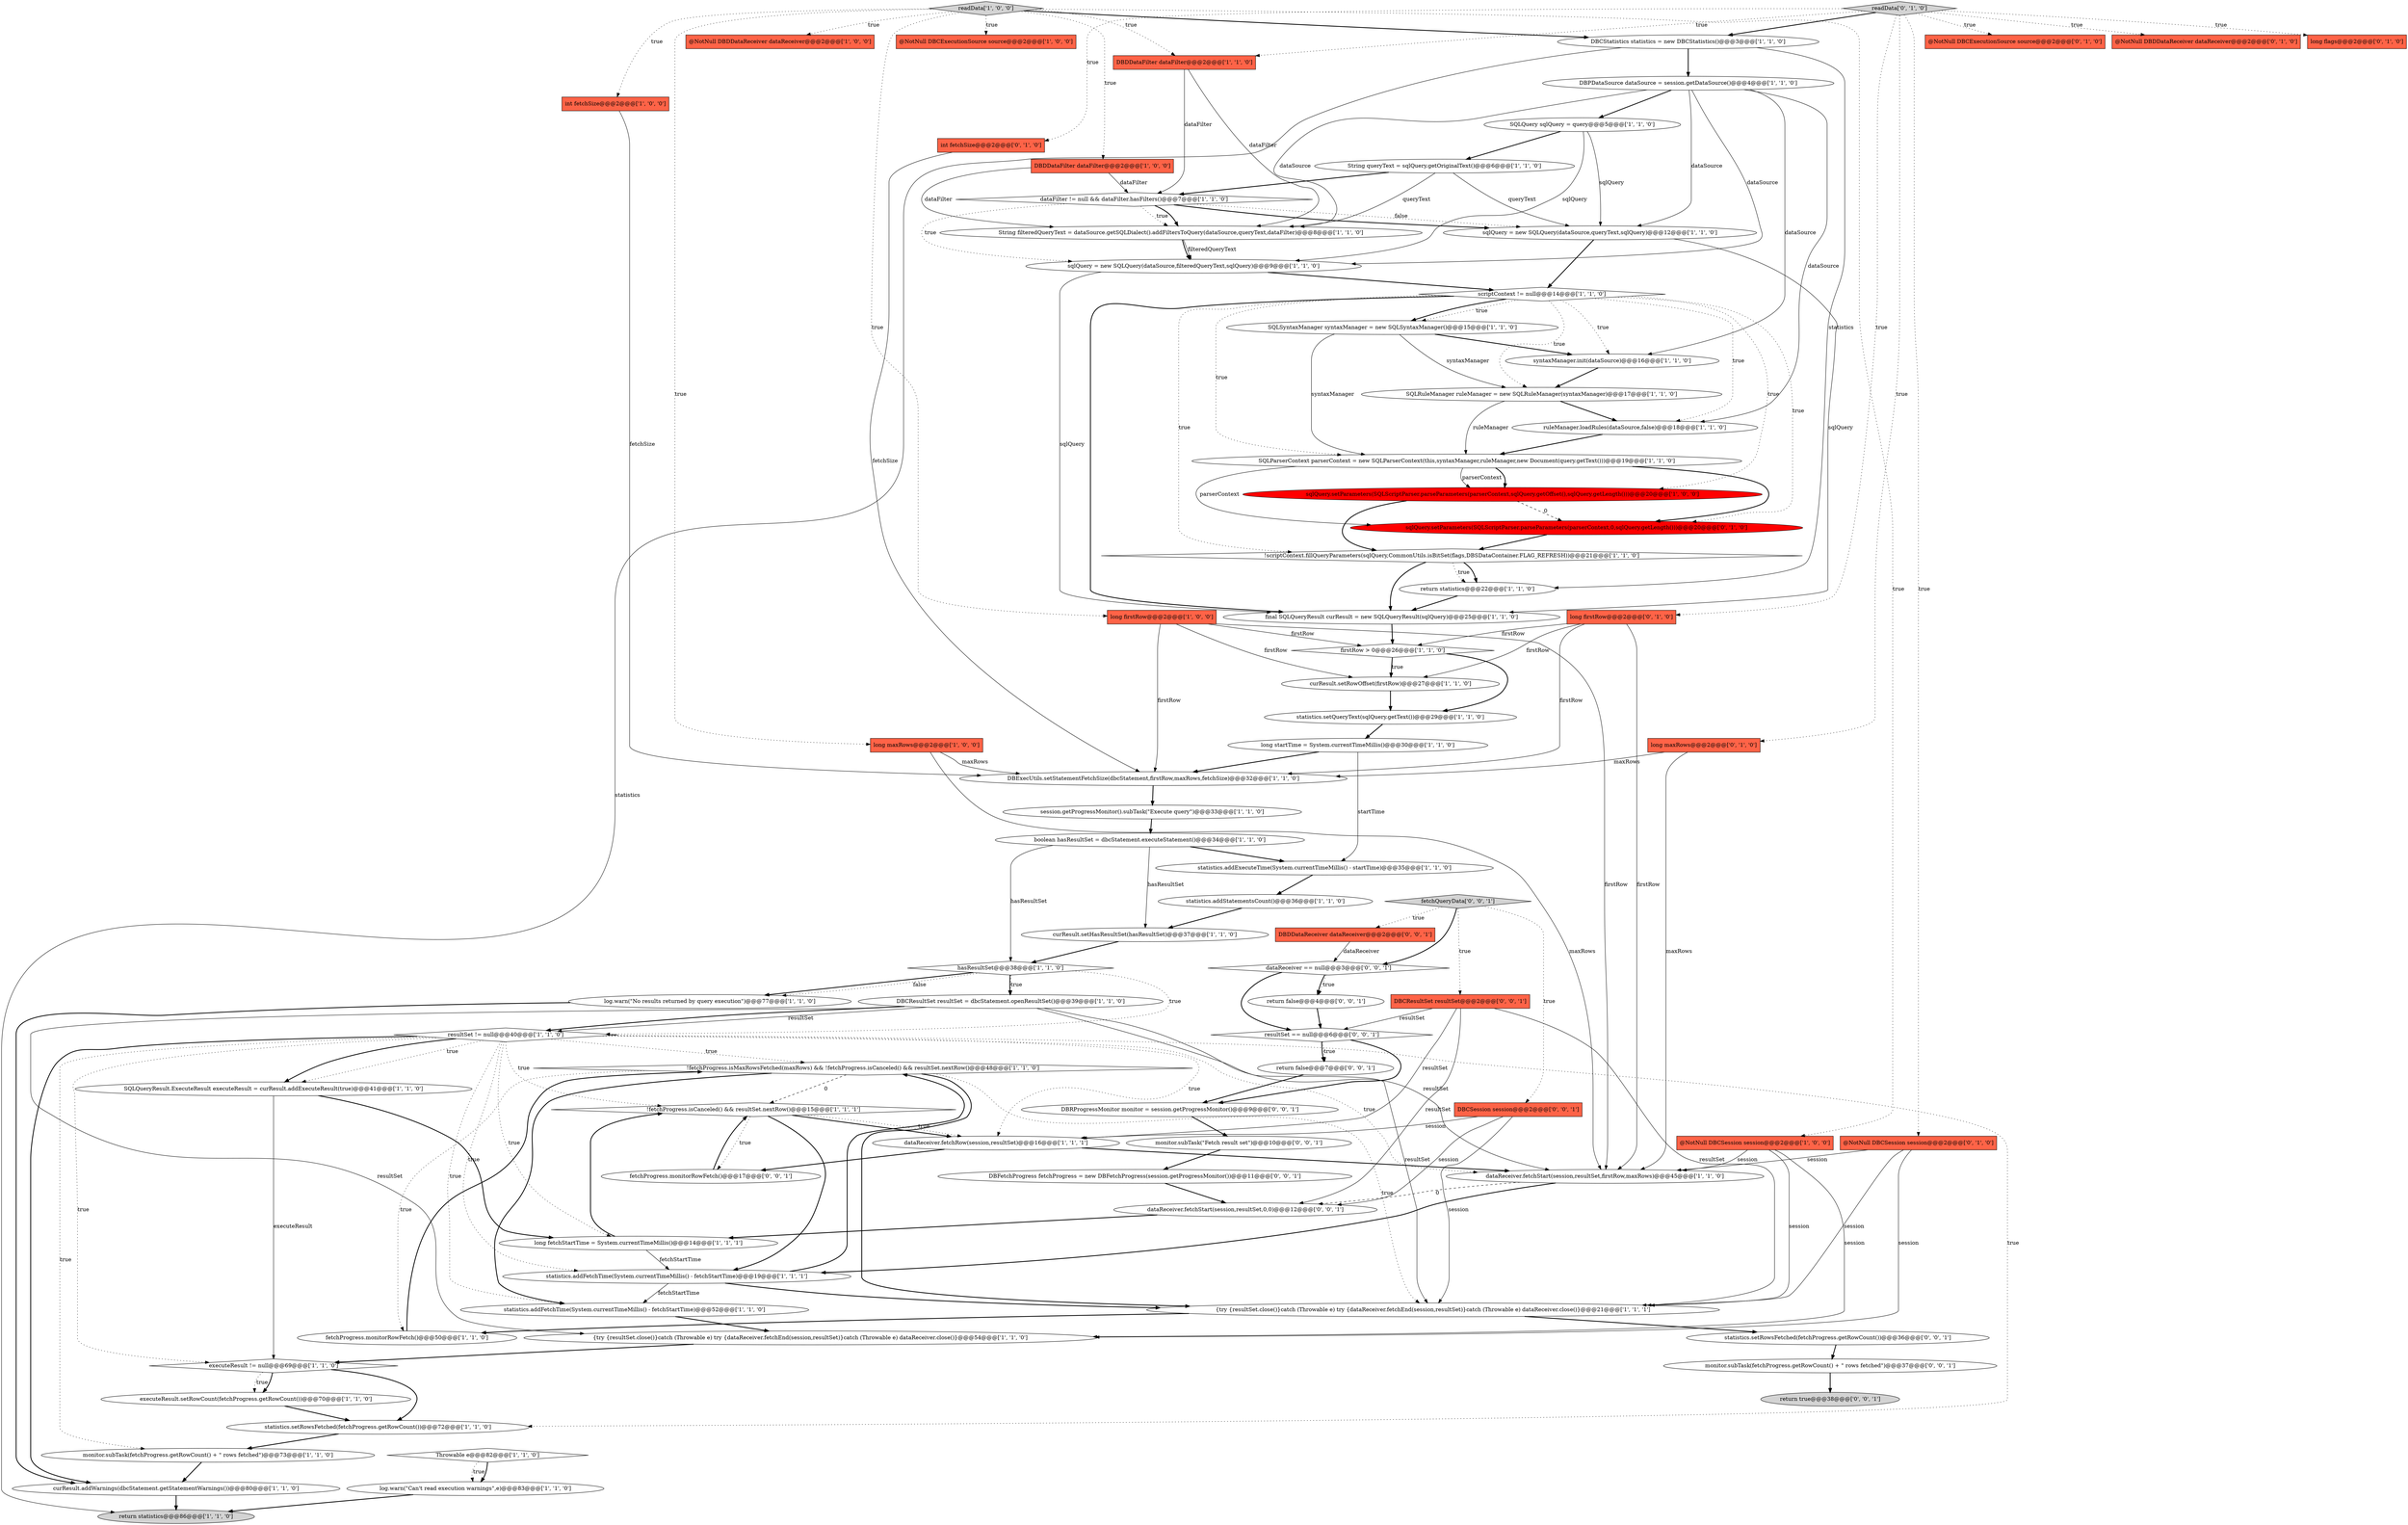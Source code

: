 digraph {
32 [style = filled, label = "DBCResultSet resultSet = dbcStatement.openResultSet()@@@39@@@['1', '1', '0']", fillcolor = white, shape = ellipse image = "AAA0AAABBB1BBB"];
14 [style = filled, label = "scriptContext != null@@@14@@@['1', '1', '0']", fillcolor = white, shape = diamond image = "AAA0AAABBB1BBB"];
66 [style = filled, label = "long maxRows@@@2@@@['0', '1', '0']", fillcolor = tomato, shape = box image = "AAA0AAABBB2BBB"];
37 [style = filled, label = "DBExecUtils.setStatementFetchSize(dbcStatement,firstRow,maxRows,fetchSize)@@@32@@@['1', '1', '0']", fillcolor = white, shape = ellipse image = "AAA0AAABBB1BBB"];
12 [style = filled, label = "curResult.setHasResultSet(hasResultSet)@@@37@@@['1', '1', '0']", fillcolor = white, shape = ellipse image = "AAA0AAABBB1BBB"];
52 [style = filled, label = "DBDDataFilter dataFilter@@@2@@@['1', '1', '0']", fillcolor = tomato, shape = box image = "AAA0AAABBB1BBB"];
46 [style = filled, label = "@NotNull DBCSession session@@@2@@@['1', '0', '0']", fillcolor = tomato, shape = box image = "AAA0AAABBB1BBB"];
29 [style = filled, label = "@NotNull DBDDataReceiver dataReceiver@@@2@@@['1', '0', '0']", fillcolor = tomato, shape = box image = "AAA0AAABBB1BBB"];
58 [style = filled, label = "fetchProgress.monitorRowFetch()@@@50@@@['1', '1', '0']", fillcolor = white, shape = ellipse image = "AAA0AAABBB1BBB"];
22 [style = filled, label = "long firstRow@@@2@@@['1', '0', '0']", fillcolor = tomato, shape = box image = "AAA0AAABBB1BBB"];
65 [style = filled, label = "long firstRow@@@2@@@['0', '1', '0']", fillcolor = tomato, shape = box image = "AAA0AAABBB2BBB"];
76 [style = filled, label = "return false@@@4@@@['0', '0', '1']", fillcolor = white, shape = ellipse image = "AAA0AAABBB3BBB"];
56 [style = filled, label = "curResult.setRowOffset(firstRow)@@@27@@@['1', '1', '0']", fillcolor = white, shape = ellipse image = "AAA0AAABBB1BBB"];
82 [style = filled, label = "DBCSession session@@@2@@@['0', '0', '1']", fillcolor = tomato, shape = box image = "AAA0AAABBB3BBB"];
81 [style = filled, label = "fetchQueryData['0', '0', '1']", fillcolor = lightgray, shape = diamond image = "AAA0AAABBB3BBB"];
73 [style = filled, label = "DBRProgressMonitor monitor = session.getProgressMonitor()@@@9@@@['0', '0', '1']", fillcolor = white, shape = ellipse image = "AAA0AAABBB3BBB"];
68 [style = filled, label = "int fetchSize@@@2@@@['0', '1', '0']", fillcolor = tomato, shape = box image = "AAA0AAABBB2BBB"];
49 [style = filled, label = "DBCStatistics statistics = new DBCStatistics()@@@3@@@['1', '1', '0']", fillcolor = white, shape = ellipse image = "AAA0AAABBB1BBB"];
4 [style = filled, label = "{try {resultSet.close()}catch (Throwable e) try {dataReceiver.fetchEnd(session,resultSet)}catch (Throwable e) dataReceiver.close()}@@@54@@@['1', '1', '0']", fillcolor = white, shape = ellipse image = "AAA0AAABBB1BBB"];
11 [style = filled, label = "SQLSyntaxManager syntaxManager = new SQLSyntaxManager()@@@15@@@['1', '1', '0']", fillcolor = white, shape = ellipse image = "AAA0AAABBB1BBB"];
59 [style = filled, label = "SQLQuery sqlQuery = query@@@5@@@['1', '1', '0']", fillcolor = white, shape = ellipse image = "AAA0AAABBB1BBB"];
75 [style = filled, label = "return true@@@38@@@['0', '0', '1']", fillcolor = lightgray, shape = ellipse image = "AAA0AAABBB3BBB"];
7 [style = filled, label = "return statistics@@@22@@@['1', '1', '0']", fillcolor = white, shape = ellipse image = "AAA0AAABBB1BBB"];
48 [style = filled, label = "!fetchProgress.isMaxRowsFetched(maxRows) && !fetchProgress.isCanceled() && resultSet.nextRow()@@@48@@@['1', '1', '0']", fillcolor = white, shape = diamond image = "AAA0AAABBB1BBB"];
17 [style = filled, label = "SQLQueryResult.ExecuteResult executeResult = curResult.addExecuteResult(true)@@@41@@@['1', '1', '0']", fillcolor = white, shape = ellipse image = "AAA0AAABBB1BBB"];
3 [style = filled, label = "sqlQuery = new SQLQuery(dataSource,queryText,sqlQuery)@@@12@@@['1', '1', '0']", fillcolor = white, shape = ellipse image = "AAA0AAABBB1BBB"];
41 [style = filled, label = "resultSet != null@@@40@@@['1', '1', '0']", fillcolor = white, shape = diamond image = "AAA0AAABBB1BBB"];
54 [style = filled, label = "monitor.subTask(fetchProgress.getRowCount() + \" rows fetched\")@@@73@@@['1', '1', '0']", fillcolor = white, shape = ellipse image = "AAA0AAABBB1BBB"];
24 [style = filled, label = "SQLParserContext parserContext = new SQLParserContext(this,syntaxManager,ruleManager,new Document(query.getText()))@@@19@@@['1', '1', '0']", fillcolor = white, shape = ellipse image = "AAA0AAABBB1BBB"];
9 [style = filled, label = "hasResultSet@@@38@@@['1', '1', '0']", fillcolor = white, shape = diamond image = "AAA0AAABBB1BBB"];
74 [style = filled, label = "fetchProgress.monitorRowFetch()@@@17@@@['0', '0', '1']", fillcolor = white, shape = ellipse image = "AAA0AAABBB3BBB"];
19 [style = filled, label = "curResult.addWarnings(dbcStatement.getStatementWarnings())@@@80@@@['1', '1', '0']", fillcolor = white, shape = ellipse image = "AAA0AAABBB1BBB"];
28 [style = filled, label = "executeResult != null@@@69@@@['1', '1', '0']", fillcolor = white, shape = diamond image = "AAA0AAABBB1BBB"];
64 [style = filled, label = "@NotNull DBCExecutionSource source@@@2@@@['0', '1', '0']", fillcolor = tomato, shape = box image = "AAA0AAABBB2BBB"];
55 [style = filled, label = "boolean hasResultSet = dbcStatement.executeStatement()@@@34@@@['1', '1', '0']", fillcolor = white, shape = ellipse image = "AAA0AAABBB1BBB"];
40 [style = filled, label = "!scriptContext.fillQueryParameters(sqlQuery,CommonUtils.isBitSet(flags,DBSDataContainer.FLAG_REFRESH))@@@21@@@['1', '1', '0']", fillcolor = white, shape = diamond image = "AAA0AAABBB1BBB"];
62 [style = filled, label = "@NotNull DBDDataReceiver dataReceiver@@@2@@@['0', '1', '0']", fillcolor = tomato, shape = box image = "AAA0AAABBB2BBB"];
83 [style = filled, label = "dataReceiver == null@@@3@@@['0', '0', '1']", fillcolor = white, shape = diamond image = "AAA0AAABBB3BBB"];
2 [style = filled, label = "{try {resultSet.close()}catch (Throwable e) try {dataReceiver.fetchEnd(session,resultSet)}catch (Throwable e) dataReceiver.close()}@@@21@@@['1', '1', '1']", fillcolor = white, shape = ellipse image = "AAA0AAABBB1BBB"];
39 [style = filled, label = "log.warn(\"Can't read execution warnings\",e)@@@83@@@['1', '1', '0']", fillcolor = white, shape = ellipse image = "AAA0AAABBB1BBB"];
6 [style = filled, label = "String filteredQueryText = dataSource.getSQLDialect().addFiltersToQuery(dataSource,queryText,dataFilter)@@@8@@@['1', '1', '0']", fillcolor = white, shape = ellipse image = "AAA0AAABBB1BBB"];
50 [style = filled, label = "statistics.addFetchTime(System.currentTimeMillis() - fetchStartTime)@@@52@@@['1', '1', '0']", fillcolor = white, shape = ellipse image = "AAA0AAABBB1BBB"];
63 [style = filled, label = "readData['0', '1', '0']", fillcolor = lightgray, shape = diamond image = "AAA0AAABBB2BBB"];
47 [style = filled, label = "int fetchSize@@@2@@@['1', '0', '0']", fillcolor = tomato, shape = box image = "AAA0AAABBB1BBB"];
77 [style = filled, label = "statistics.setRowsFetched(fetchProgress.getRowCount())@@@36@@@['0', '0', '1']", fillcolor = white, shape = ellipse image = "AAA0AAABBB3BBB"];
15 [style = filled, label = "DBDDataFilter dataFilter@@@2@@@['1', '0', '0']", fillcolor = tomato, shape = box image = "AAA0AAABBB1BBB"];
26 [style = filled, label = "statistics.addExecuteTime(System.currentTimeMillis() - startTime)@@@35@@@['1', '1', '0']", fillcolor = white, shape = ellipse image = "AAA0AAABBB1BBB"];
21 [style = filled, label = "Throwable e@@@82@@@['1', '1', '0']", fillcolor = white, shape = diamond image = "AAA0AAABBB1BBB"];
42 [style = filled, label = "long maxRows@@@2@@@['1', '0', '0']", fillcolor = tomato, shape = box image = "AAA0AAABBB1BBB"];
78 [style = filled, label = "resultSet == null@@@6@@@['0', '0', '1']", fillcolor = white, shape = diamond image = "AAA0AAABBB3BBB"];
0 [style = filled, label = "statistics.addStatementsCount()@@@36@@@['1', '1', '0']", fillcolor = white, shape = ellipse image = "AAA0AAABBB1BBB"];
43 [style = filled, label = "dataReceiver.fetchStart(session,resultSet,firstRow,maxRows)@@@45@@@['1', '1', '0']", fillcolor = white, shape = ellipse image = "AAA0AAABBB1BBB"];
84 [style = filled, label = "monitor.subTask(fetchProgress.getRowCount() + \" rows fetched\")@@@37@@@['0', '0', '1']", fillcolor = white, shape = ellipse image = "AAA0AAABBB3BBB"];
53 [style = filled, label = "SQLRuleManager ruleManager = new SQLRuleManager(syntaxManager)@@@17@@@['1', '1', '0']", fillcolor = white, shape = ellipse image = "AAA0AAABBB1BBB"];
61 [style = filled, label = "long flags@@@2@@@['0', '1', '0']", fillcolor = tomato, shape = box image = "AAA0AAABBB2BBB"];
27 [style = filled, label = "sqlQuery.setParameters(SQLScriptParser.parseParameters(parserContext,sqlQuery.getOffset(),sqlQuery.getLength()))@@@20@@@['1', '0', '0']", fillcolor = red, shape = ellipse image = "AAA1AAABBB1BBB"];
5 [style = filled, label = "long startTime = System.currentTimeMillis()@@@30@@@['1', '1', '0']", fillcolor = white, shape = ellipse image = "AAA0AAABBB1BBB"];
44 [style = filled, label = "log.warn(\"No results returned by query execution\")@@@77@@@['1', '1', '0']", fillcolor = white, shape = ellipse image = "AAA0AAABBB1BBB"];
70 [style = filled, label = "dataReceiver.fetchStart(session,resultSet,0,0)@@@12@@@['0', '0', '1']", fillcolor = white, shape = ellipse image = "AAA0AAABBB3BBB"];
30 [style = filled, label = "syntaxManager.init(dataSource)@@@16@@@['1', '1', '0']", fillcolor = white, shape = ellipse image = "AAA0AAABBB1BBB"];
38 [style = filled, label = "@NotNull DBCExecutionSource source@@@2@@@['1', '0', '0']", fillcolor = tomato, shape = box image = "AAA0AAABBB1BBB"];
25 [style = filled, label = "firstRow > 0@@@26@@@['1', '1', '0']", fillcolor = white, shape = diamond image = "AAA0AAABBB1BBB"];
35 [style = filled, label = "String queryText = sqlQuery.getOriginalText()@@@6@@@['1', '1', '0']", fillcolor = white, shape = ellipse image = "AAA0AAABBB1BBB"];
71 [style = filled, label = "monitor.subTask(\"Fetch result set\")@@@10@@@['0', '0', '1']", fillcolor = white, shape = ellipse image = "AAA0AAABBB3BBB"];
60 [style = filled, label = "@NotNull DBCSession session@@@2@@@['0', '1', '0']", fillcolor = tomato, shape = box image = "AAA0AAABBB2BBB"];
80 [style = filled, label = "DBDDataReceiver dataReceiver@@@2@@@['0', '0', '1']", fillcolor = tomato, shape = box image = "AAA0AAABBB3BBB"];
31 [style = filled, label = "long fetchStartTime = System.currentTimeMillis()@@@14@@@['1', '1', '1']", fillcolor = white, shape = ellipse image = "AAA0AAABBB1BBB"];
23 [style = filled, label = "final SQLQueryResult curResult = new SQLQueryResult(sqlQuery)@@@25@@@['1', '1', '0']", fillcolor = white, shape = ellipse image = "AAA0AAABBB1BBB"];
18 [style = filled, label = "dataReceiver.fetchRow(session,resultSet)@@@16@@@['1', '1', '1']", fillcolor = white, shape = ellipse image = "AAA0AAABBB1BBB"];
67 [style = filled, label = "sqlQuery.setParameters(SQLScriptParser.parseParameters(parserContext,0,sqlQuery.getLength()))@@@20@@@['0', '1', '0']", fillcolor = red, shape = ellipse image = "AAA1AAABBB2BBB"];
79 [style = filled, label = "DBFetchProgress fetchProgress = new DBFetchProgress(session.getProgressMonitor())@@@11@@@['0', '0', '1']", fillcolor = white, shape = ellipse image = "AAA0AAABBB3BBB"];
8 [style = filled, label = "executeResult.setRowCount(fetchProgress.getRowCount())@@@70@@@['1', '1', '0']", fillcolor = white, shape = ellipse image = "AAA0AAABBB1BBB"];
16 [style = filled, label = "sqlQuery = new SQLQuery(dataSource,filteredQueryText,sqlQuery)@@@9@@@['1', '1', '0']", fillcolor = white, shape = ellipse image = "AAA0AAABBB1BBB"];
1 [style = filled, label = "dataFilter != null && dataFilter.hasFilters()@@@7@@@['1', '1', '0']", fillcolor = white, shape = diamond image = "AAA0AAABBB1BBB"];
33 [style = filled, label = "session.getProgressMonitor().subTask(\"Execute query\")@@@33@@@['1', '1', '0']", fillcolor = white, shape = ellipse image = "AAA0AAABBB1BBB"];
45 [style = filled, label = "readData['1', '0', '0']", fillcolor = lightgray, shape = diamond image = "AAA0AAABBB1BBB"];
20 [style = filled, label = "statistics.addFetchTime(System.currentTimeMillis() - fetchStartTime)@@@19@@@['1', '1', '1']", fillcolor = white, shape = ellipse image = "AAA0AAABBB1BBB"];
10 [style = filled, label = "return statistics@@@86@@@['1', '1', '0']", fillcolor = lightgray, shape = ellipse image = "AAA0AAABBB1BBB"];
36 [style = filled, label = "statistics.setQueryText(sqlQuery.getText())@@@29@@@['1', '1', '0']", fillcolor = white, shape = ellipse image = "AAA0AAABBB1BBB"];
57 [style = filled, label = "ruleManager.loadRules(dataSource,false)@@@18@@@['1', '1', '0']", fillcolor = white, shape = ellipse image = "AAA0AAABBB1BBB"];
34 [style = filled, label = "!fetchProgress.isCanceled() && resultSet.nextRow()@@@15@@@['1', '1', '1']", fillcolor = white, shape = diamond image = "AAA0AAABBB1BBB"];
72 [style = filled, label = "DBCResultSet resultSet@@@2@@@['0', '0', '1']", fillcolor = tomato, shape = box image = "AAA0AAABBB3BBB"];
69 [style = filled, label = "return false@@@7@@@['0', '0', '1']", fillcolor = white, shape = ellipse image = "AAA0AAABBB3BBB"];
13 [style = filled, label = "statistics.setRowsFetched(fetchProgress.getRowCount())@@@72@@@['1', '1', '0']", fillcolor = white, shape = ellipse image = "AAA0AAABBB1BBB"];
51 [style = filled, label = "DBPDataSource dataSource = session.getDataSource()@@@4@@@['1', '1', '0']", fillcolor = white, shape = ellipse image = "AAA0AAABBB1BBB"];
45->15 [style = dotted, label="true"];
34->20 [style = bold, label=""];
41->19 [style = bold, label=""];
81->83 [style = bold, label=""];
16->23 [style = solid, label="sqlQuery"];
44->19 [style = bold, label=""];
34->18 [style = bold, label=""];
24->67 [style = solid, label="parserContext"];
49->51 [style = bold, label=""];
55->12 [style = solid, label="hasResultSet"];
14->53 [style = dotted, label="true"];
45->38 [style = dotted, label="true"];
78->69 [style = dotted, label="true"];
51->57 [style = solid, label="dataSource"];
12->9 [style = bold, label=""];
24->67 [style = bold, label=""];
80->83 [style = solid, label="dataReceiver"];
72->2 [style = solid, label="resultSet"];
40->23 [style = bold, label=""];
6->16 [style = solid, label="filteredQueryText"];
54->19 [style = bold, label=""];
63->65 [style = dotted, label="true"];
34->74 [style = dotted, label="true"];
45->22 [style = dotted, label="true"];
59->16 [style = solid, label="sqlQuery"];
65->56 [style = solid, label="firstRow"];
22->25 [style = solid, label="firstRow"];
83->76 [style = dotted, label="true"];
68->37 [style = solid, label="fetchSize"];
63->61 [style = dotted, label="true"];
27->67 [style = dashed, label="0"];
20->48 [style = bold, label=""];
41->43 [style = dotted, label="true"];
21->39 [style = dotted, label="true"];
14->57 [style = dotted, label="true"];
83->78 [style = bold, label=""];
73->71 [style = bold, label=""];
45->42 [style = dotted, label="true"];
16->14 [style = bold, label=""];
1->6 [style = dotted, label="true"];
14->11 [style = dotted, label="true"];
53->24 [style = solid, label="ruleManager"];
65->25 [style = solid, label="firstRow"];
70->31 [style = bold, label=""];
37->33 [style = bold, label=""];
14->11 [style = bold, label=""];
24->27 [style = bold, label=""];
41->17 [style = dotted, label="true"];
55->9 [style = solid, label="hasResultSet"];
5->37 [style = bold, label=""];
9->32 [style = dotted, label="true"];
72->70 [style = solid, label="resultSet"];
63->64 [style = dotted, label="true"];
35->6 [style = solid, label="queryText"];
82->70 [style = solid, label="session"];
9->41 [style = dotted, label="true"];
51->3 [style = solid, label="dataSource"];
23->25 [style = bold, label=""];
28->8 [style = dotted, label="true"];
60->4 [style = solid, label="session"];
48->2 [style = bold, label=""];
15->1 [style = solid, label="dataFilter"];
14->24 [style = dotted, label="true"];
34->18 [style = dotted, label="true"];
25->36 [style = bold, label=""];
81->82 [style = dotted, label="true"];
71->79 [style = bold, label=""];
9->32 [style = bold, label=""];
41->28 [style = dotted, label="true"];
51->16 [style = solid, label="dataSource"];
45->52 [style = dotted, label="true"];
46->4 [style = solid, label="session"];
48->50 [style = bold, label=""];
55->26 [style = bold, label=""];
22->43 [style = solid, label="firstRow"];
46->43 [style = solid, label="session"];
41->54 [style = dotted, label="true"];
14->27 [style = dotted, label="true"];
52->1 [style = solid, label="dataFilter"];
63->52 [style = dotted, label="true"];
47->37 [style = solid, label="fetchSize"];
52->6 [style = solid, label="dataFilter"];
57->24 [style = bold, label=""];
42->43 [style = solid, label="maxRows"];
48->34 [style = dashed, label="0"];
41->48 [style = dotted, label="true"];
24->27 [style = solid, label="parserContext"];
26->0 [style = bold, label=""];
59->3 [style = solid, label="sqlQuery"];
20->50 [style = solid, label="fetchStartTime"];
59->35 [style = bold, label=""];
7->23 [style = bold, label=""];
9->44 [style = bold, label=""];
2->77 [style = bold, label=""];
15->6 [style = solid, label="dataFilter"];
82->2 [style = solid, label="session"];
78->73 [style = bold, label=""];
11->30 [style = bold, label=""];
60->2 [style = solid, label="session"];
63->68 [style = dotted, label="true"];
66->43 [style = solid, label="maxRows"];
32->4 [style = solid, label="resultSet"];
49->7 [style = solid, label="statistics"];
65->43 [style = solid, label="firstRow"];
81->80 [style = dotted, label="true"];
56->36 [style = bold, label=""];
14->67 [style = dotted, label="true"];
67->40 [style = bold, label=""];
41->50 [style = dotted, label="true"];
45->46 [style = dotted, label="true"];
45->29 [style = dotted, label="true"];
0->12 [style = bold, label=""];
33->55 [style = bold, label=""];
13->54 [style = bold, label=""];
43->20 [style = bold, label=""];
1->3 [style = bold, label=""];
49->10 [style = solid, label="statistics"];
50->4 [style = bold, label=""];
19->10 [style = bold, label=""];
30->53 [style = bold, label=""];
42->37 [style = solid, label="maxRows"];
51->6 [style = solid, label="dataSource"];
74->34 [style = bold, label=""];
32->41 [style = solid, label="resultSet"];
48->58 [style = dotted, label="true"];
31->34 [style = bold, label=""];
63->60 [style = dotted, label="true"];
60->43 [style = solid, label="session"];
43->70 [style = dashed, label="0"];
14->40 [style = dotted, label="true"];
14->30 [style = dotted, label="true"];
41->34 [style = dotted, label="true"];
1->6 [style = bold, label=""];
58->48 [style = bold, label=""];
35->1 [style = bold, label=""];
14->23 [style = bold, label=""];
21->39 [style = bold, label=""];
63->62 [style = dotted, label="true"];
46->2 [style = solid, label="session"];
3->23 [style = solid, label="sqlQuery"];
28->8 [style = bold, label=""];
82->18 [style = solid, label="session"];
83->76 [style = bold, label=""];
36->5 [style = bold, label=""];
32->41 [style = bold, label=""];
1->16 [style = dotted, label="true"];
63->66 [style = dotted, label="true"];
18->74 [style = bold, label=""];
76->78 [style = bold, label=""];
45->47 [style = dotted, label="true"];
8->13 [style = bold, label=""];
72->78 [style = solid, label="resultSet"];
32->43 [style = solid, label="resultSet"];
1->3 [style = dotted, label="false"];
41->31 [style = dotted, label="true"];
22->56 [style = solid, label="firstRow"];
65->37 [style = solid, label="firstRow"];
25->56 [style = bold, label=""];
53->57 [style = bold, label=""];
45->49 [style = bold, label=""];
17->31 [style = bold, label=""];
11->24 [style = solid, label="syntaxManager"];
3->14 [style = bold, label=""];
63->49 [style = bold, label=""];
22->37 [style = solid, label="firstRow"];
84->75 [style = bold, label=""];
41->18 [style = dotted, label="true"];
28->13 [style = bold, label=""];
48->2 [style = dotted, label="true"];
2->58 [style = bold, label=""];
51->30 [style = solid, label="dataSource"];
4->28 [style = bold, label=""];
41->20 [style = dotted, label="true"];
51->59 [style = bold, label=""];
20->2 [style = bold, label=""];
11->53 [style = solid, label="syntaxManager"];
5->26 [style = solid, label="startTime"];
31->20 [style = solid, label="fetchStartTime"];
41->17 [style = bold, label=""];
79->70 [style = bold, label=""];
40->7 [style = bold, label=""];
41->13 [style = dotted, label="true"];
18->43 [style = bold, label=""];
81->72 [style = dotted, label="true"];
72->18 [style = solid, label="resultSet"];
6->16 [style = bold, label=""];
25->56 [style = dotted, label="true"];
39->10 [style = bold, label=""];
78->69 [style = bold, label=""];
40->7 [style = dotted, label="true"];
69->73 [style = bold, label=""];
32->2 [style = solid, label="resultSet"];
27->40 [style = bold, label=""];
77->84 [style = bold, label=""];
35->3 [style = solid, label="queryText"];
66->37 [style = solid, label="maxRows"];
17->28 [style = solid, label="executeResult"];
9->44 [style = dotted, label="false"];
}
